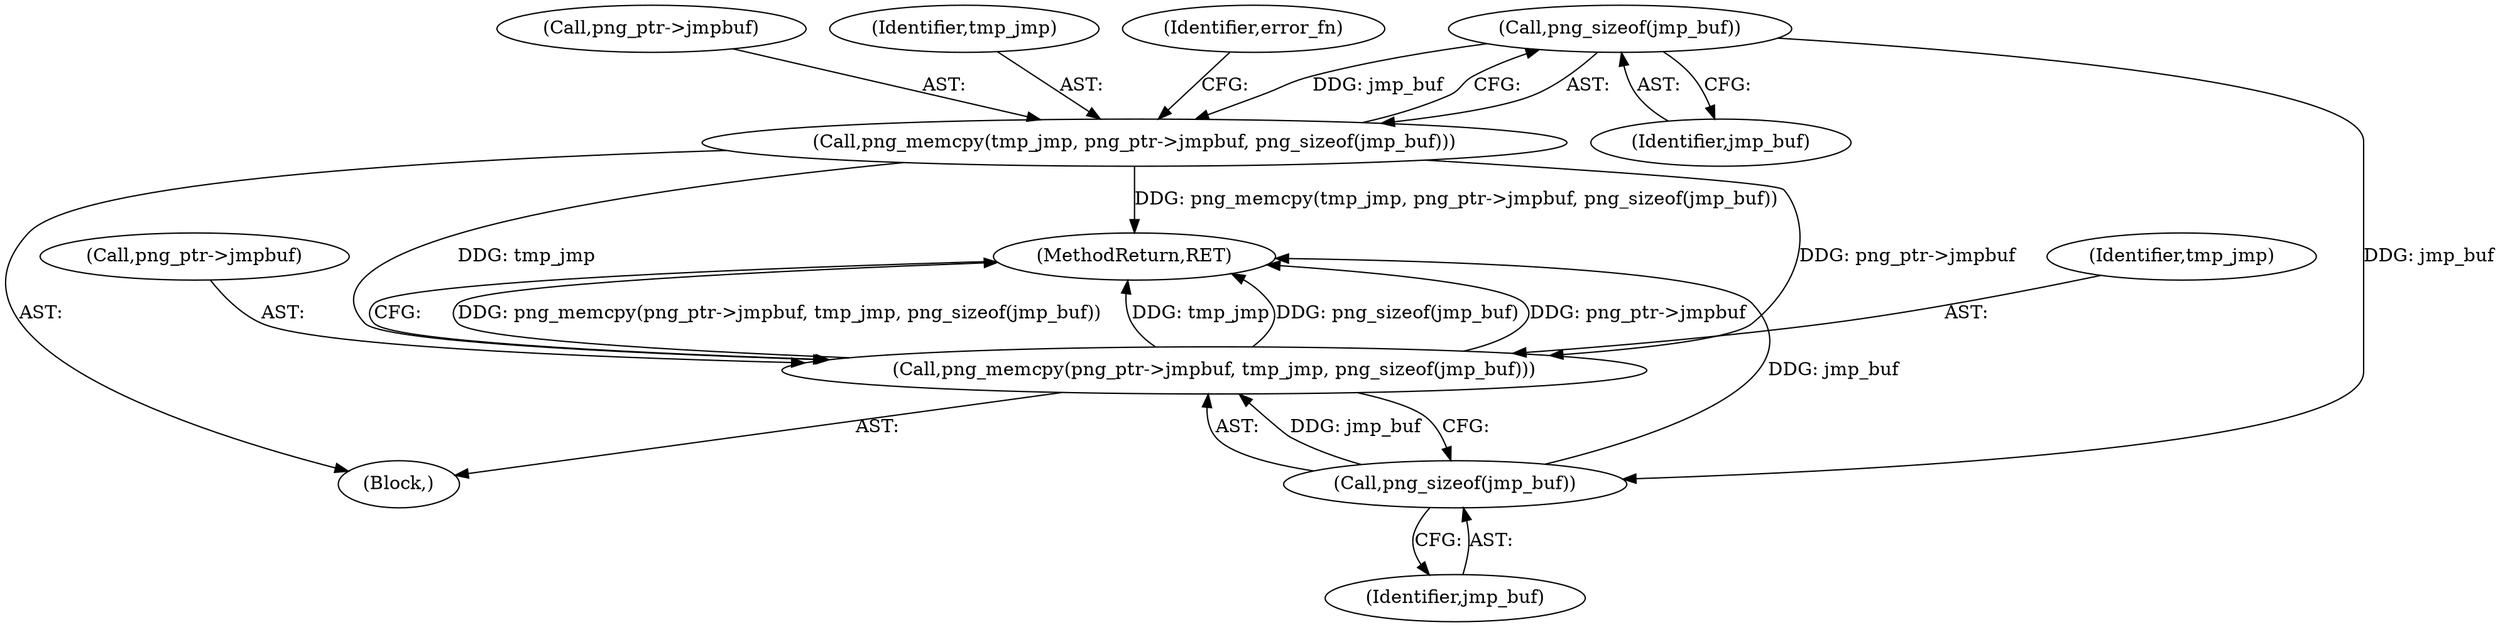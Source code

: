 digraph "0_Chrome_7f3d85b096f66870a15b37c2f40b219b2e292693_27@API" {
"1000165" [label="(Call,png_sizeof(jmp_buf))"];
"1000160" [label="(Call,png_memcpy(tmp_jmp, png_ptr->jmpbuf, png_sizeof(jmp_buf)))"];
"1000212" [label="(Call,png_memcpy(png_ptr->jmpbuf, tmp_jmp, png_sizeof(jmp_buf)))"];
"1000217" [label="(Call,png_sizeof(jmp_buf))"];
"1000216" [label="(Identifier,tmp_jmp)"];
"1000166" [label="(Identifier,jmp_buf)"];
"1000165" [label="(Call,png_sizeof(jmp_buf))"];
"1000106" [label="(Block,)"];
"1000162" [label="(Call,png_ptr->jmpbuf)"];
"1000161" [label="(Identifier,tmp_jmp)"];
"1000212" [label="(Call,png_memcpy(png_ptr->jmpbuf, tmp_jmp, png_sizeof(jmp_buf)))"];
"1000213" [label="(Call,png_ptr->jmpbuf)"];
"1000168" [label="(Identifier,error_fn)"];
"1000219" [label="(MethodReturn,RET)"];
"1000217" [label="(Call,png_sizeof(jmp_buf))"];
"1000218" [label="(Identifier,jmp_buf)"];
"1000160" [label="(Call,png_memcpy(tmp_jmp, png_ptr->jmpbuf, png_sizeof(jmp_buf)))"];
"1000165" -> "1000160"  [label="AST: "];
"1000165" -> "1000166"  [label="CFG: "];
"1000166" -> "1000165"  [label="AST: "];
"1000160" -> "1000165"  [label="CFG: "];
"1000165" -> "1000160"  [label="DDG: jmp_buf"];
"1000165" -> "1000217"  [label="DDG: jmp_buf"];
"1000160" -> "1000106"  [label="AST: "];
"1000161" -> "1000160"  [label="AST: "];
"1000162" -> "1000160"  [label="AST: "];
"1000168" -> "1000160"  [label="CFG: "];
"1000160" -> "1000219"  [label="DDG: png_memcpy(tmp_jmp, png_ptr->jmpbuf, png_sizeof(jmp_buf))"];
"1000160" -> "1000212"  [label="DDG: png_ptr->jmpbuf"];
"1000160" -> "1000212"  [label="DDG: tmp_jmp"];
"1000212" -> "1000106"  [label="AST: "];
"1000212" -> "1000217"  [label="CFG: "];
"1000213" -> "1000212"  [label="AST: "];
"1000216" -> "1000212"  [label="AST: "];
"1000217" -> "1000212"  [label="AST: "];
"1000219" -> "1000212"  [label="CFG: "];
"1000212" -> "1000219"  [label="DDG: png_memcpy(png_ptr->jmpbuf, tmp_jmp, png_sizeof(jmp_buf))"];
"1000212" -> "1000219"  [label="DDG: tmp_jmp"];
"1000212" -> "1000219"  [label="DDG: png_sizeof(jmp_buf)"];
"1000212" -> "1000219"  [label="DDG: png_ptr->jmpbuf"];
"1000217" -> "1000212"  [label="DDG: jmp_buf"];
"1000217" -> "1000218"  [label="CFG: "];
"1000218" -> "1000217"  [label="AST: "];
"1000217" -> "1000219"  [label="DDG: jmp_buf"];
}
